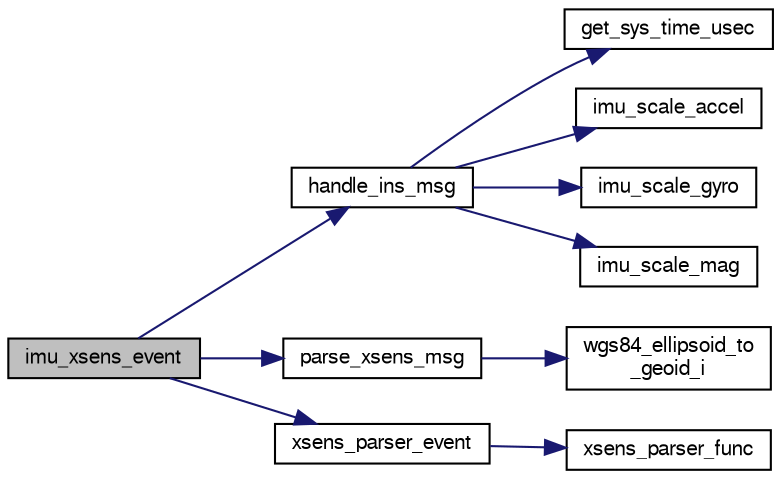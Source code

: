 digraph "imu_xsens_event"
{
  edge [fontname="FreeSans",fontsize="10",labelfontname="FreeSans",labelfontsize="10"];
  node [fontname="FreeSans",fontsize="10",shape=record];
  rankdir="LR";
  Node1 [label="imu_xsens_event",height=0.2,width=0.4,color="black", fillcolor="grey75", style="filled", fontcolor="black"];
  Node1 -> Node2 [color="midnightblue",fontsize="10",style="solid",fontname="FreeSans"];
  Node2 [label="handle_ins_msg",height=0.2,width=0.4,color="black", fillcolor="white", style="filled",URL="$imu__xsens_8c.html#a01a96d75a3da02e6c7046cff96b1f7e6"];
  Node2 -> Node3 [color="midnightblue",fontsize="10",style="solid",fontname="FreeSans"];
  Node3 [label="get_sys_time_usec",height=0.2,width=0.4,color="black", fillcolor="white", style="filled",URL="$chibios_2mcu__periph_2sys__time__arch_8c.html#a7ddfef1f78a56c6b4c4c536b5d670bfb",tooltip="Get the time in microseconds since startup. "];
  Node2 -> Node4 [color="midnightblue",fontsize="10",style="solid",fontname="FreeSans"];
  Node4 [label="imu_scale_accel",height=0.2,width=0.4,color="black", fillcolor="white", style="filled",URL="$ahrs__gx3_8c.html#a34a2e1e2b450191b8ab1e849239810b2"];
  Node2 -> Node5 [color="midnightblue",fontsize="10",style="solid",fontname="FreeSans"];
  Node5 [label="imu_scale_gyro",height=0.2,width=0.4,color="black", fillcolor="white", style="filled",URL="$ahrs__gx3_8c.html#a8d63b0a61c8ffe88dd15b40843b1ae1d"];
  Node2 -> Node6 [color="midnightblue",fontsize="10",style="solid",fontname="FreeSans"];
  Node6 [label="imu_scale_mag",height=0.2,width=0.4,color="black", fillcolor="white", style="filled",URL="$ahrs__gx3_8c.html#a6ca6c7f78fab9df37eb980d2b4d1b3a9"];
  Node1 -> Node7 [color="midnightblue",fontsize="10",style="solid",fontname="FreeSans"];
  Node7 [label="parse_xsens_msg",height=0.2,width=0.4,color="black", fillcolor="white", style="filled",URL="$xsens_8c.html#a7dcaa5041c2da4d7b3a8af364132770a"];
  Node7 -> Node8 [color="midnightblue",fontsize="10",style="solid",fontname="FreeSans"];
  Node8 [label="wgs84_ellipsoid_to\l_geoid_i",height=0.2,width=0.4,color="black", fillcolor="white", style="filled",URL="$group__math__geodetic__wgs84.html#ga8a5f4f94c58a37c5d62b6d80ed0653c6",tooltip="Get WGS84 ellipsoid/geoid separation. "];
  Node1 -> Node9 [color="midnightblue",fontsize="10",style="solid",fontname="FreeSans"];
  Node9 [label="xsens_parser_event",height=0.2,width=0.4,color="black", fillcolor="white", style="filled",URL="$xsens__parser_8c.html#a9d0046af933b2f7d8eb98e697b678c6a"];
  Node9 -> Node10 [color="midnightblue",fontsize="10",style="solid",fontname="FreeSans"];
  Node10 [label="xsens_parser_func",height=0.2,width=0.4,color="black", fillcolor="white", style="filled",URL="$xsens__parser_8c.html#aeb457d2fb42319908f48ab6713852cd4"];
}
